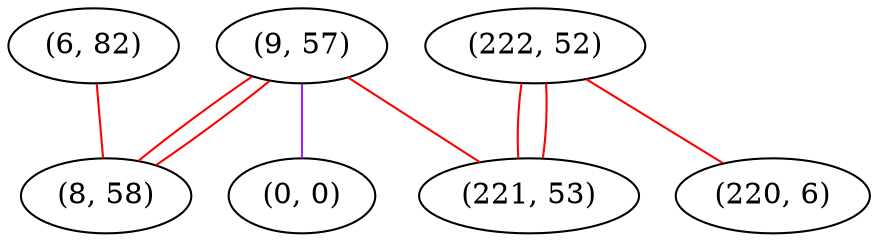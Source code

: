 graph "" {
"(6, 82)";
"(222, 52)";
"(9, 57)";
"(221, 53)";
"(8, 58)";
"(0, 0)";
"(220, 6)";
"(6, 82)" -- "(8, 58)"  [color=red, key=0, weight=1];
"(222, 52)" -- "(221, 53)"  [color=red, key=0, weight=1];
"(222, 52)" -- "(221, 53)"  [color=red, key=1, weight=1];
"(222, 52)" -- "(220, 6)"  [color=red, key=0, weight=1];
"(9, 57)" -- "(0, 0)"  [color=purple, key=0, weight=4];
"(9, 57)" -- "(8, 58)"  [color=red, key=0, weight=1];
"(9, 57)" -- "(8, 58)"  [color=red, key=1, weight=1];
"(9, 57)" -- "(221, 53)"  [color=red, key=0, weight=1];
}
